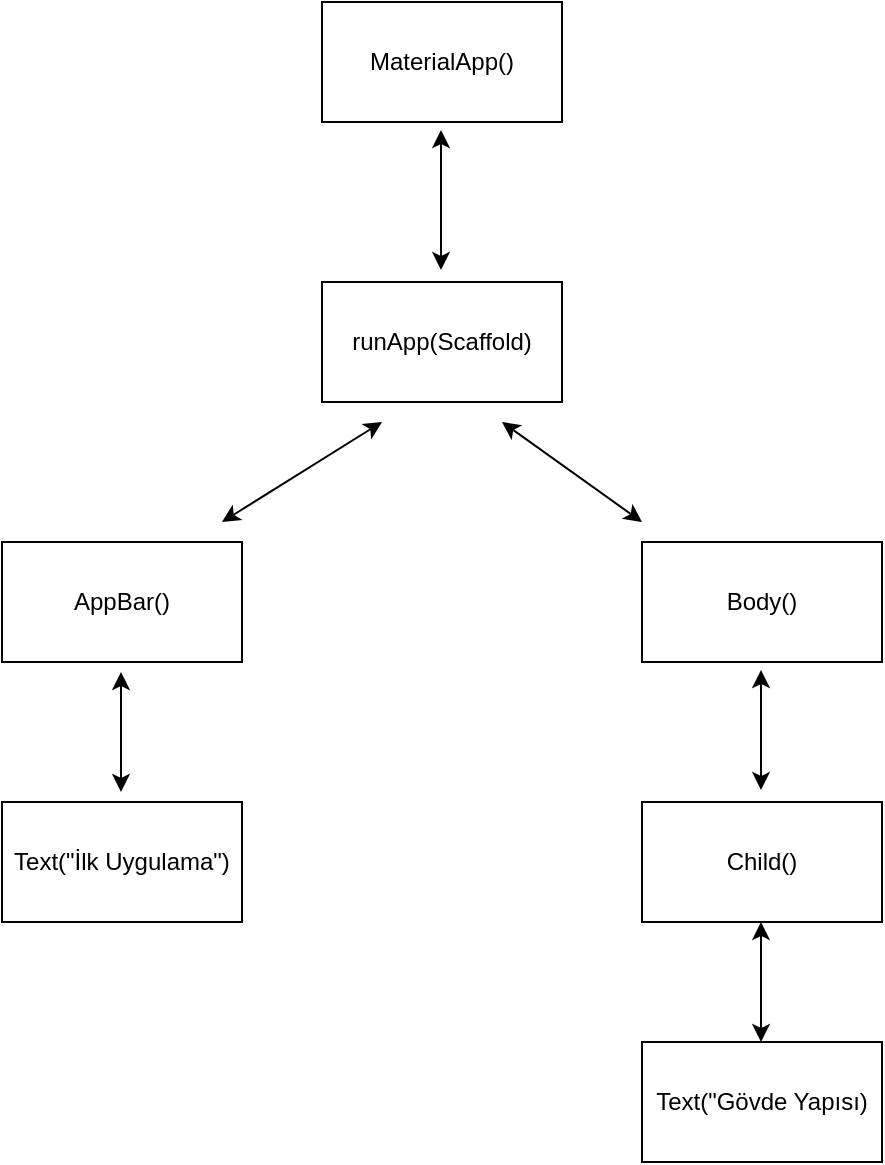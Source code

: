 <mxfile version="13.6.6" type="github">
  <diagram id="UlvshiNZmsIX7mpI2fsG" name="Page-1">
    <mxGraphModel dx="1038" dy="556" grid="1" gridSize="10" guides="1" tooltips="1" connect="1" arrows="1" fold="1" page="1" pageScale="1" pageWidth="827" pageHeight="1169" math="0" shadow="0">
      <root>
        <mxCell id="0" />
        <mxCell id="1" parent="0" />
        <mxCell id="PLdnTBZpeGYFDVyv8NKy-1" value="MaterialApp()" style="rounded=0;whiteSpace=wrap;html=1;" vertex="1" parent="1">
          <mxGeometry x="360" y="10" width="120" height="60" as="geometry" />
        </mxCell>
        <mxCell id="PLdnTBZpeGYFDVyv8NKy-2" value="runApp(Scaffold)" style="rounded=0;whiteSpace=wrap;html=1;" vertex="1" parent="1">
          <mxGeometry x="360" y="150" width="120" height="60" as="geometry" />
        </mxCell>
        <mxCell id="PLdnTBZpeGYFDVyv8NKy-3" value="AppBar()" style="rounded=0;whiteSpace=wrap;html=1;" vertex="1" parent="1">
          <mxGeometry x="200" y="280" width="120" height="60" as="geometry" />
        </mxCell>
        <mxCell id="PLdnTBZpeGYFDVyv8NKy-4" value="" style="endArrow=classic;startArrow=classic;html=1;" edge="1" parent="1">
          <mxGeometry width="50" height="50" relative="1" as="geometry">
            <mxPoint x="310" y="270" as="sourcePoint" />
            <mxPoint x="390" y="220" as="targetPoint" />
          </mxGeometry>
        </mxCell>
        <mxCell id="PLdnTBZpeGYFDVyv8NKy-5" value="Text(&quot;İlk Uygulama&quot;)" style="rounded=0;whiteSpace=wrap;html=1;" vertex="1" parent="1">
          <mxGeometry x="200" y="410" width="120" height="60" as="geometry" />
        </mxCell>
        <mxCell id="PLdnTBZpeGYFDVyv8NKy-6" value="" style="endArrow=classic;startArrow=classic;html=1;" edge="1" parent="1">
          <mxGeometry width="50" height="50" relative="1" as="geometry">
            <mxPoint x="259.5" y="405" as="sourcePoint" />
            <mxPoint x="259.5" y="345" as="targetPoint" />
          </mxGeometry>
        </mxCell>
        <mxCell id="PLdnTBZpeGYFDVyv8NKy-7" value="" style="endArrow=classic;startArrow=classic;html=1;" edge="1" parent="1">
          <mxGeometry width="50" height="50" relative="1" as="geometry">
            <mxPoint x="419.5" y="144" as="sourcePoint" />
            <mxPoint x="419.5" y="74" as="targetPoint" />
          </mxGeometry>
        </mxCell>
        <mxCell id="PLdnTBZpeGYFDVyv8NKy-9" value="Body()" style="rounded=0;whiteSpace=wrap;html=1;" vertex="1" parent="1">
          <mxGeometry x="520" y="280" width="120" height="60" as="geometry" />
        </mxCell>
        <mxCell id="PLdnTBZpeGYFDVyv8NKy-10" value="Child()" style="rounded=0;whiteSpace=wrap;html=1;" vertex="1" parent="1">
          <mxGeometry x="520" y="410" width="120" height="60" as="geometry" />
        </mxCell>
        <mxCell id="PLdnTBZpeGYFDVyv8NKy-11" value="Text(&quot;Gövde Yapısı)" style="rounded=0;whiteSpace=wrap;html=1;" vertex="1" parent="1">
          <mxGeometry x="520" y="530" width="120" height="60" as="geometry" />
        </mxCell>
        <mxCell id="PLdnTBZpeGYFDVyv8NKy-12" value="" style="endArrow=classic;startArrow=classic;html=1;" edge="1" parent="1">
          <mxGeometry width="50" height="50" relative="1" as="geometry">
            <mxPoint x="520" y="270" as="sourcePoint" />
            <mxPoint x="450" y="220" as="targetPoint" />
          </mxGeometry>
        </mxCell>
        <mxCell id="PLdnTBZpeGYFDVyv8NKy-13" value="" style="endArrow=classic;startArrow=classic;html=1;" edge="1" parent="1">
          <mxGeometry width="50" height="50" relative="1" as="geometry">
            <mxPoint x="579.5" y="404" as="sourcePoint" />
            <mxPoint x="579.5" y="344" as="targetPoint" />
          </mxGeometry>
        </mxCell>
        <mxCell id="PLdnTBZpeGYFDVyv8NKy-14" value="" style="endArrow=classic;startArrow=classic;html=1;" edge="1" parent="1">
          <mxGeometry width="50" height="50" relative="1" as="geometry">
            <mxPoint x="579.5" y="530" as="sourcePoint" />
            <mxPoint x="579.5" y="470" as="targetPoint" />
          </mxGeometry>
        </mxCell>
      </root>
    </mxGraphModel>
  </diagram>
</mxfile>
